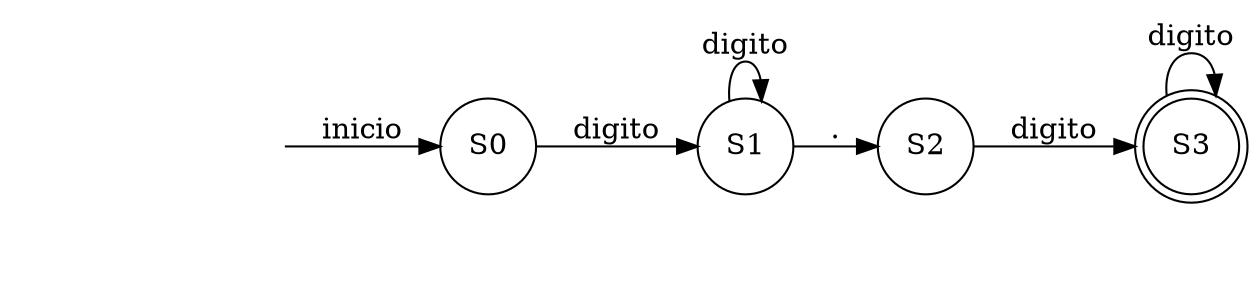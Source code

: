 digraph AFD{
rankdir=LR;
size="13"
S3[peripheries = 2, shape=circle];
node [shape=circle,peripheries = 1];
node [fontcolor=black];
edge [color=black];
secret_node [style=invis];
secret_node -> S0 [label="inicio"];
S0 -> S1[label="digito"];
S1 -> S1[label="digito"];
S1 -> S2[label="."];
S2 -> S3[label="digito"];
S3 -> S3[label="digito"];
}
